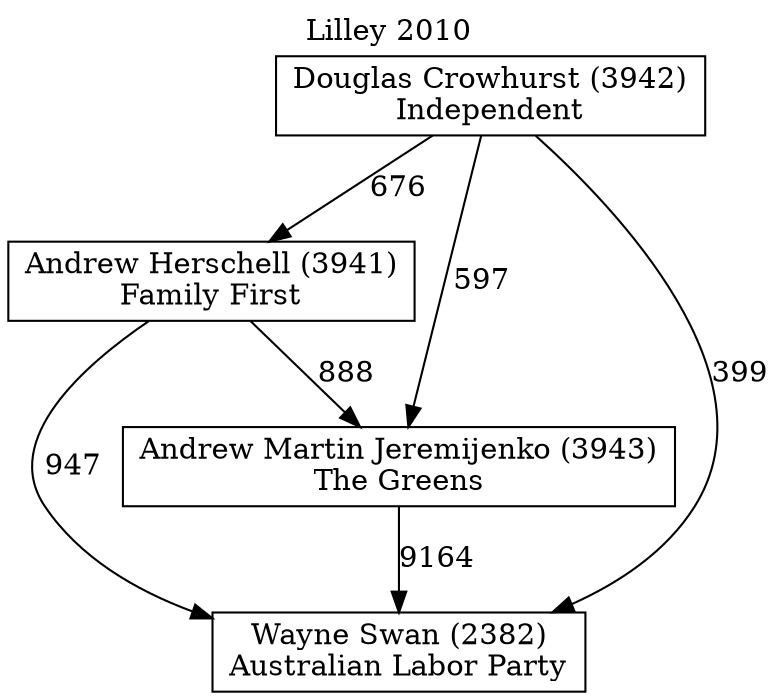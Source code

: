 // House preference flow
digraph "Wayne Swan (2382)_Lilley_2010" {
	graph [label="Lilley 2010" labelloc=t mclimit=10]
	node [shape=box]
	"Andrew Herschell (3941)" [label="Andrew Herschell (3941)
Family First"]
	"Andrew Martin Jeremijenko (3943)" [label="Andrew Martin Jeremijenko (3943)
The Greens"]
	"Douglas Crowhurst (3942)" [label="Douglas Crowhurst (3942)
Independent"]
	"Wayne Swan (2382)" [label="Wayne Swan (2382)
Australian Labor Party"]
	"Andrew Herschell (3941)" -> "Andrew Martin Jeremijenko (3943)" [label=888]
	"Andrew Herschell (3941)" -> "Wayne Swan (2382)" [label=947]
	"Andrew Martin Jeremijenko (3943)" -> "Wayne Swan (2382)" [label=9164]
	"Douglas Crowhurst (3942)" -> "Andrew Herschell (3941)" [label=676]
	"Douglas Crowhurst (3942)" -> "Andrew Martin Jeremijenko (3943)" [label=597]
	"Douglas Crowhurst (3942)" -> "Wayne Swan (2382)" [label=399]
}
